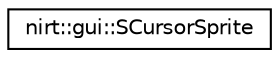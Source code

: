 digraph "Graphical Class Hierarchy"
{
 // LATEX_PDF_SIZE
  edge [fontname="Helvetica",fontsize="10",labelfontname="Helvetica",labelfontsize="10"];
  node [fontname="Helvetica",fontsize="10",shape=record];
  rankdir="LR";
  Node0 [label="nirt::gui::SCursorSprite",height=0.2,width=0.4,color="black", fillcolor="white", style="filled",URL="$structnirt_1_1gui_1_1SCursorSprite.html",tooltip="structure used to set sprites as cursors."];
}

